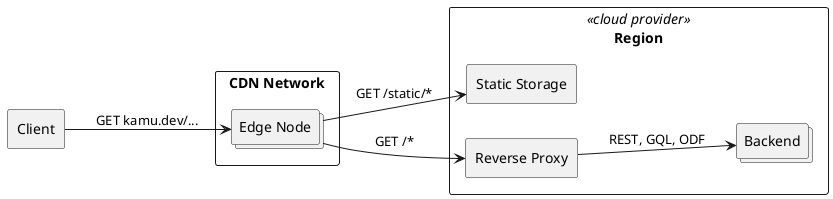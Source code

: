 @startuml decision-structural
left to right direction

rectangle "Client" as CL
rectangle "CDN Network" as CDNN {
    collections "Edge Node" as CDN
}
rectangle Region <<cloud provider>> as CLOUD {
    rectangle "Static Storage" as S3
    rectangle "Reverse Proxy" as LB
    collections "Backend" as BE
}

CL --> CDN: GET kamu.dev/...
CDN --> S3: GET /static/*
CDN --> LB: GET /*
LB --> BE: REST, GQL, ODF

@enduml